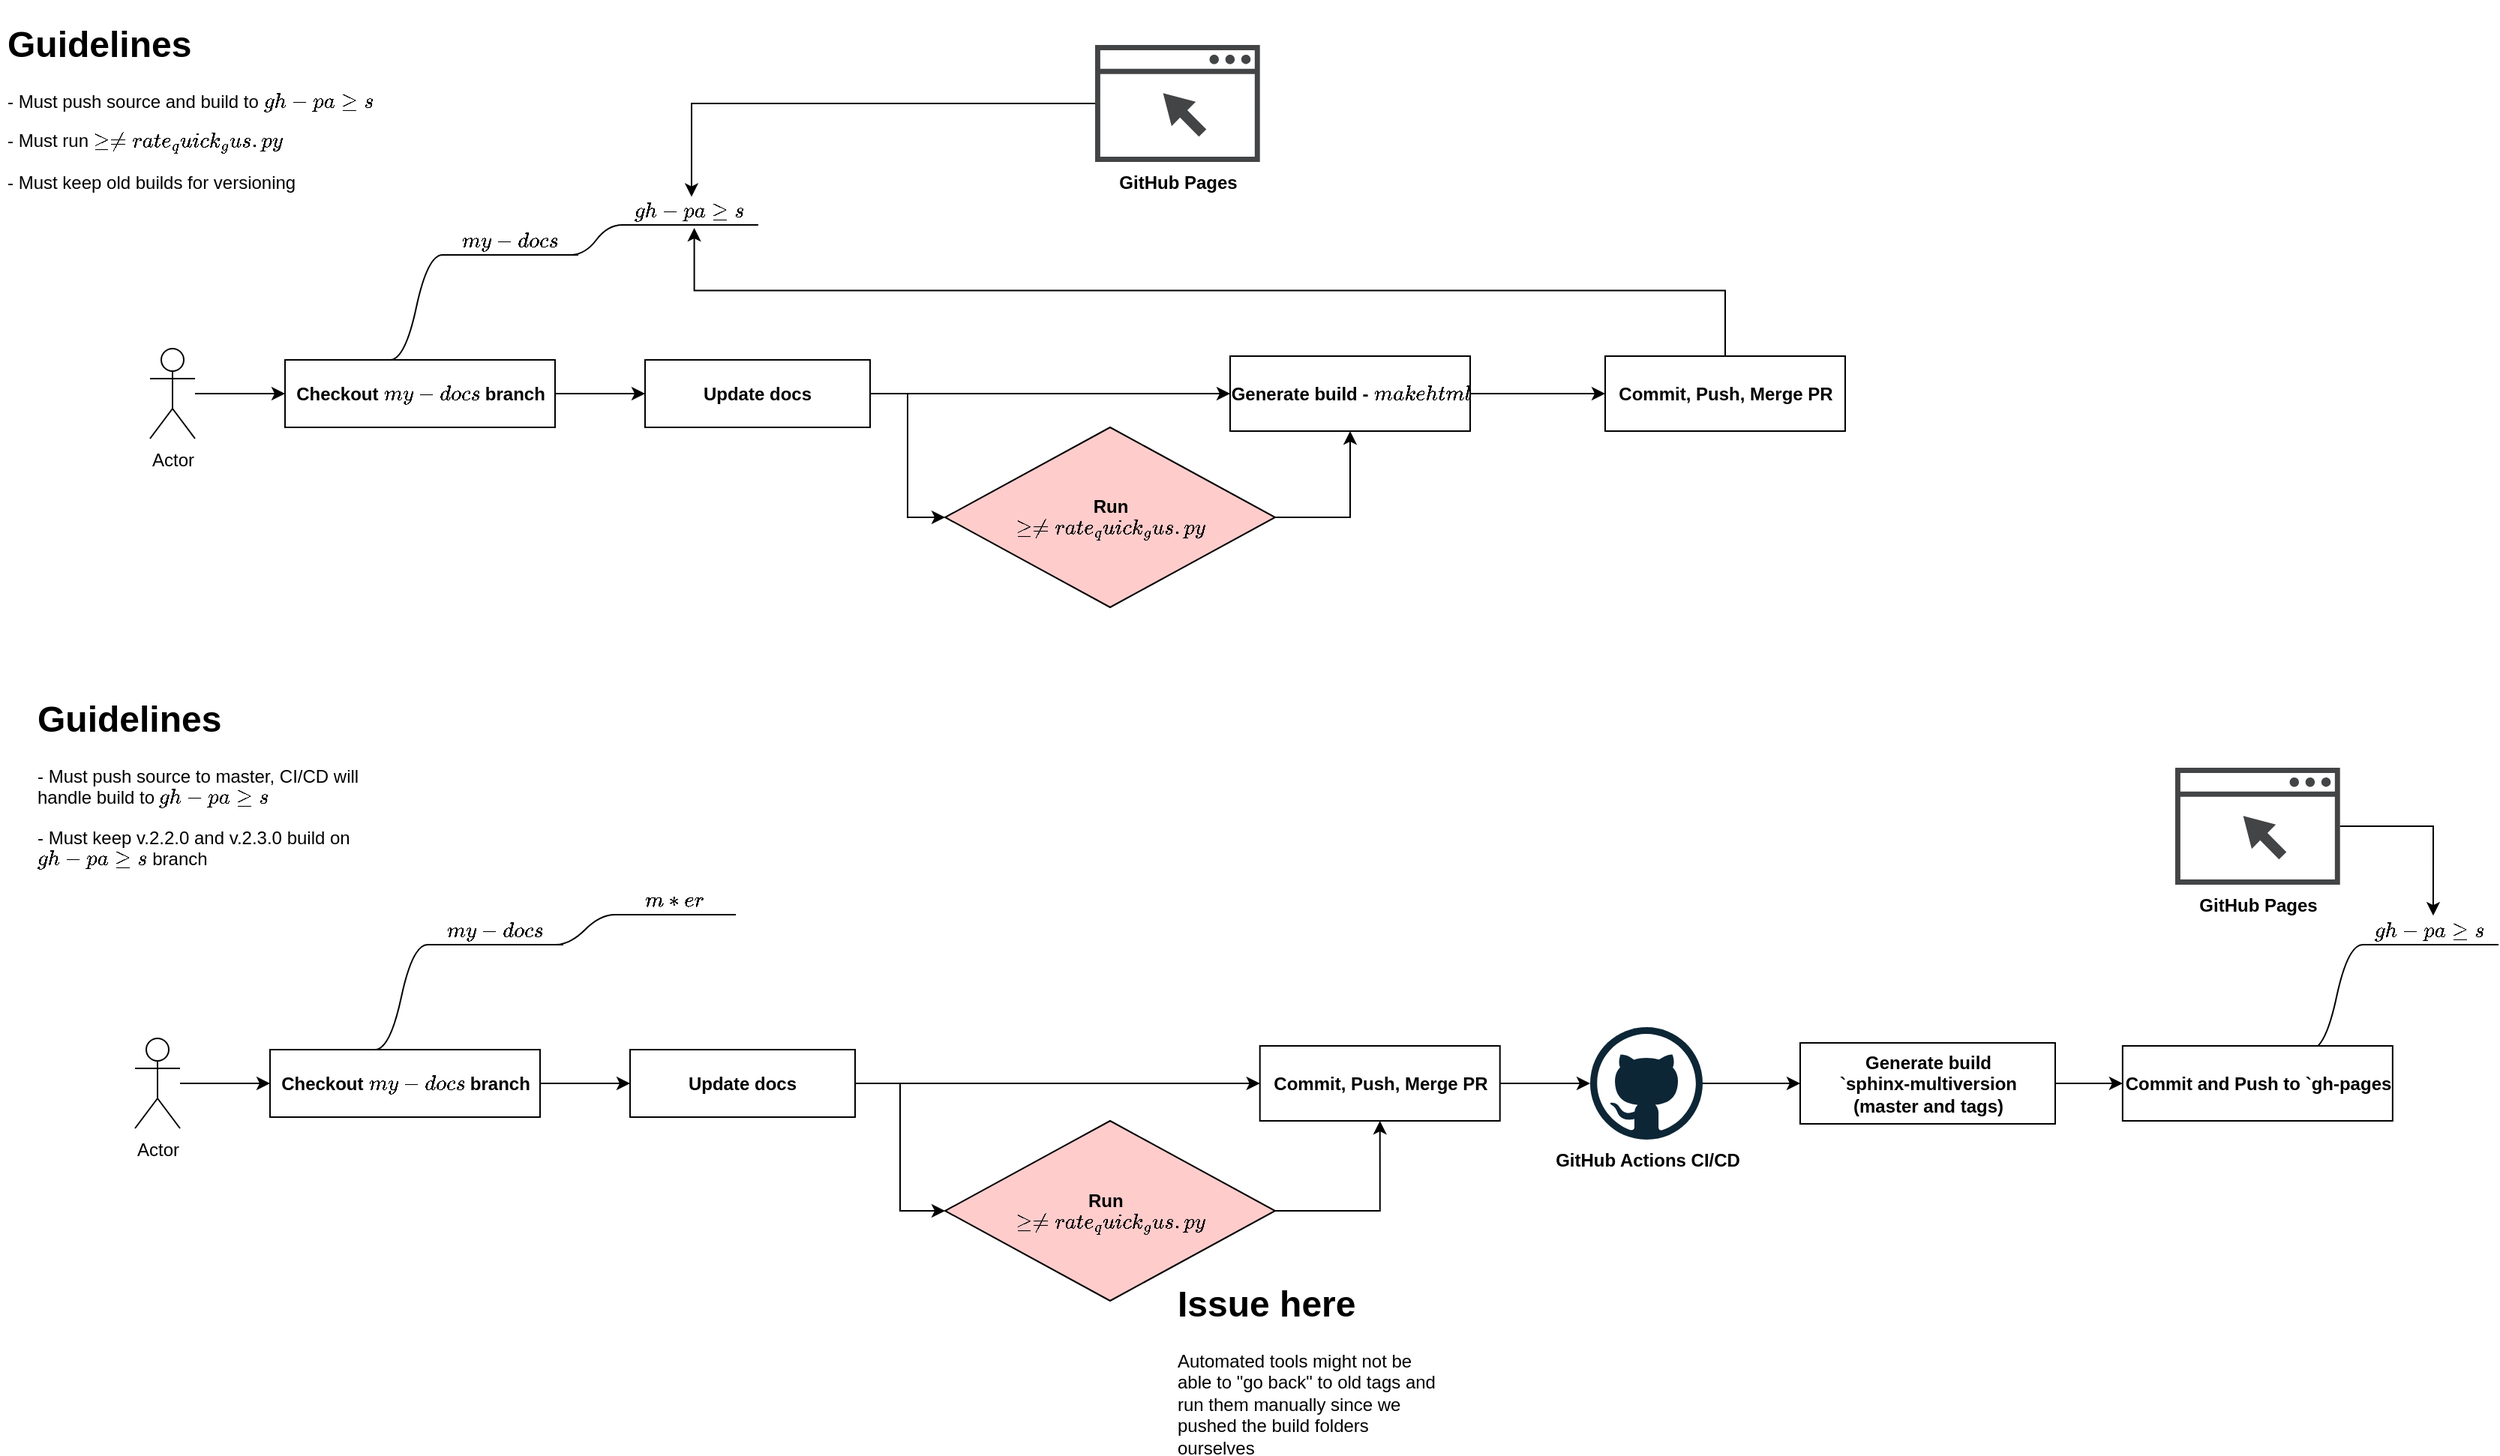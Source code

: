 <mxfile version="14.2.4" type="embed">
    <diagram id="Jcp1tCNx2nbu6LUJsG4c" name="Page-1">
        <mxGraphModel dx="3116" dy="2342" grid="1" gridSize="10" guides="1" tooltips="1" connect="1" arrows="1" fold="1" page="1" pageScale="1" pageWidth="850" pageHeight="1100" math="0" shadow="0">
            <root>
                <mxCell id="0"/>
                <mxCell id="1" parent="0"/>
                <mxCell id="45" style="edgeStyle=orthogonalEdgeStyle;rounded=0;orthogonalLoop=1;jettySize=auto;html=1;entryX=0;entryY=0.5;entryDx=0;entryDy=0;" edge="1" parent="1" source="3" target="11">
                    <mxGeometry relative="1" as="geometry"/>
                </mxCell>
                <mxCell id="3" value="Actor" style="shape=umlActor;verticalLabelPosition=bottom;verticalAlign=top;html=1;outlineConnect=0;" vertex="1" parent="1">
                    <mxGeometry y="152.5" width="30" height="60" as="geometry"/>
                </mxCell>
                <mxCell id="21" style="edgeStyle=orthogonalEdgeStyle;rounded=0;orthogonalLoop=1;jettySize=auto;html=1;exitX=1;exitY=0.5;exitDx=0;exitDy=0;" edge="1" parent="1" source="23" target="9">
                    <mxGeometry relative="1" as="geometry">
                        <mxPoint x="730" y="262.5" as="sourcePoint"/>
                    </mxGeometry>
                </mxCell>
                <mxCell id="26" style="edgeStyle=orthogonalEdgeStyle;rounded=0;orthogonalLoop=1;jettySize=auto;html=1;" edge="1" parent="1" source="12" target="9">
                    <mxGeometry relative="1" as="geometry"/>
                </mxCell>
                <mxCell id="33" style="edgeStyle=orthogonalEdgeStyle;rounded=0;orthogonalLoop=1;jettySize=auto;html=1;entryX=0;entryY=0.5;entryDx=0;entryDy=0;" edge="1" parent="1" source="9" target="32">
                    <mxGeometry relative="1" as="geometry"/>
                </mxCell>
                <mxCell id="9" value="Generate build - `make html`" style="html=1;dashed=0;whitespace=wrap;fontStyle=1" vertex="1" parent="1">
                    <mxGeometry x="720" y="157.5" width="160" height="50" as="geometry"/>
                </mxCell>
                <mxCell id="19" style="edgeStyle=orthogonalEdgeStyle;rounded=0;orthogonalLoop=1;jettySize=auto;html=1;" edge="1" parent="1" source="11" target="12">
                    <mxGeometry relative="1" as="geometry"/>
                </mxCell>
                <mxCell id="11" value="Checkout `my-docs` branch" style="html=1;dashed=0;whitespace=wrap;fontStyle=1" vertex="1" parent="1">
                    <mxGeometry x="90" y="160" width="180" height="45" as="geometry"/>
                </mxCell>
                <mxCell id="30" style="edgeStyle=orthogonalEdgeStyle;rounded=0;orthogonalLoop=1;jettySize=auto;html=1;entryX=0;entryY=0.5;entryDx=0;entryDy=0;" edge="1" parent="1" source="12" target="23">
                    <mxGeometry relative="1" as="geometry"/>
                </mxCell>
                <mxCell id="12" value="Update docs" style="rounded=0;whiteSpace=wrap;html=1;fontStyle=1" vertex="1" parent="1">
                    <mxGeometry x="330" y="160" width="150" height="45" as="geometry"/>
                </mxCell>
                <mxCell id="13" value="`my-docs`" style="whiteSpace=wrap;html=1;shape=partialRectangle;top=0;left=0;bottom=1;right=0;points=[[0,1],[1,1]];fillColor=none;align=center;verticalAlign=bottom;routingCenterY=0.5;snapToPoint=1;recursiveResize=0;autosize=1;treeFolding=1;treeMoving=1;newEdgeStyle={&quot;edgeStyle&quot;:&quot;entityRelationEdgeStyle&quot;,&quot;startArrow&quot;:&quot;none&quot;,&quot;endArrow&quot;:&quot;none&quot;,&quot;segment&quot;:10,&quot;curved&quot;:1};fontStyle=1" vertex="1" parent="1">
                    <mxGeometry x="195" y="70" width="90" height="20" as="geometry"/>
                </mxCell>
                <mxCell id="14" value="" style="edgeStyle=entityRelationEdgeStyle;startArrow=none;endArrow=none;segment=10;curved=1;entryX=0;entryY=1;entryDx=0;entryDy=0;" edge="1" target="13" parent="1">
                    <mxGeometry relative="1" as="geometry">
                        <mxPoint x="160" y="160" as="sourcePoint"/>
                        <mxPoint x="195" y="140" as="targetPoint"/>
                    </mxGeometry>
                </mxCell>
                <mxCell id="16" value="`gh-pages`" style="whiteSpace=wrap;html=1;shape=partialRectangle;top=0;left=0;bottom=1;right=0;points=[[0,1],[1,1]];fillColor=none;align=center;verticalAlign=bottom;routingCenterY=0.5;snapToPoint=1;recursiveResize=0;autosize=1;treeFolding=1;treeMoving=1;newEdgeStyle={&quot;edgeStyle&quot;:&quot;entityRelationEdgeStyle&quot;,&quot;startArrow&quot;:&quot;none&quot;,&quot;endArrow&quot;:&quot;none&quot;,&quot;segment&quot;:10,&quot;curved&quot;:1};fontStyle=1" vertex="1" parent="1">
                    <mxGeometry x="315" y="50" width="90" height="20" as="geometry"/>
                </mxCell>
                <mxCell id="17" value="" style="edgeStyle=entityRelationEdgeStyle;startArrow=none;endArrow=none;segment=10;curved=1;" edge="1" target="16" parent="1">
                    <mxGeometry relative="1" as="geometry">
                        <mxPoint x="280" y="90" as="sourcePoint"/>
                    </mxGeometry>
                </mxCell>
                <mxCell id="23" value="Run&lt;br&gt;`generate_quick_guides.py`" style="shape=rhombus;html=1;dashed=0;whitespace=wrap;perimeter=rhombusPerimeter;fillColor=#FFCCCC;fontStyle=1" vertex="1" parent="1">
                    <mxGeometry x="530" y="205" width="220" height="120" as="geometry"/>
                </mxCell>
                <mxCell id="85" style="edgeStyle=orthogonalEdgeStyle;rounded=0;orthogonalLoop=1;jettySize=auto;html=1;exitX=0.5;exitY=0;exitDx=0;exitDy=0;entryX=0.531;entryY=1.101;entryDx=0;entryDy=0;entryPerimeter=0;" edge="1" parent="1" source="32" target="16">
                    <mxGeometry relative="1" as="geometry"/>
                </mxCell>
                <mxCell id="32" value="Commit, Push, Merge PR" style="html=1;dashed=0;whitespace=wrap;fontStyle=1" vertex="1" parent="1">
                    <mxGeometry x="970" y="157.5" width="160" height="50" as="geometry"/>
                </mxCell>
                <mxCell id="44" style="edgeStyle=orthogonalEdgeStyle;rounded=0;orthogonalLoop=1;jettySize=auto;html=1;entryX=0.511;entryY=0.063;entryDx=0;entryDy=0;entryPerimeter=0;" edge="1" parent="1" source="39" target="16">
                    <mxGeometry relative="1" as="geometry"/>
                </mxCell>
                <mxCell id="39" value="GitHub Pages" style="pointerEvents=1;shadow=0;dashed=0;html=1;strokeColor=none;fillColor=#434445;aspect=fixed;labelPosition=center;verticalLabelPosition=bottom;verticalAlign=top;align=center;outlineConnect=0;shape=mxgraph.vvd.web_browser;fontStyle=1" vertex="1" parent="1">
                    <mxGeometry x="630" y="-50" width="109.86" height="78" as="geometry"/>
                </mxCell>
                <mxCell id="49" style="edgeStyle=orthogonalEdgeStyle;rounded=0;orthogonalLoop=1;jettySize=auto;html=1;entryX=0;entryY=0.5;entryDx=0;entryDy=0;" edge="1" parent="1" source="50" target="56">
                    <mxGeometry relative="1" as="geometry"/>
                </mxCell>
                <mxCell id="50" value="Actor" style="shape=umlActor;verticalLabelPosition=bottom;verticalAlign=top;html=1;outlineConnect=0;" vertex="1" parent="1">
                    <mxGeometry x="-10" y="612.5" width="30" height="60" as="geometry"/>
                </mxCell>
                <mxCell id="52" style="edgeStyle=orthogonalEdgeStyle;rounded=0;orthogonalLoop=1;jettySize=auto;html=1;entryX=0;entryY=0.5;entryDx=0;entryDy=0;" edge="1" parent="1" source="58" target="65">
                    <mxGeometry relative="1" as="geometry">
                        <mxPoint x="750" y="642.5" as="targetPoint"/>
                    </mxGeometry>
                </mxCell>
                <mxCell id="55" style="edgeStyle=orthogonalEdgeStyle;rounded=0;orthogonalLoop=1;jettySize=auto;html=1;" edge="1" parent="1" source="56" target="58">
                    <mxGeometry relative="1" as="geometry"/>
                </mxCell>
                <mxCell id="56" value="Checkout `my-docs` branch" style="html=1;dashed=0;whitespace=wrap;fontStyle=1" vertex="1" parent="1">
                    <mxGeometry x="80" y="620" width="180" height="45" as="geometry"/>
                </mxCell>
                <mxCell id="57" style="edgeStyle=orthogonalEdgeStyle;rounded=0;orthogonalLoop=1;jettySize=auto;html=1;entryX=0;entryY=0.5;entryDx=0;entryDy=0;" edge="1" parent="1" source="58" target="63">
                    <mxGeometry relative="1" as="geometry"/>
                </mxCell>
                <mxCell id="58" value="Update docs" style="rounded=0;whiteSpace=wrap;html=1;fontStyle=1" vertex="1" parent="1">
                    <mxGeometry x="320" y="620" width="150" height="45" as="geometry"/>
                </mxCell>
                <mxCell id="59" value="`my-docs`" style="whiteSpace=wrap;html=1;shape=partialRectangle;top=0;left=0;bottom=1;right=0;points=[[0,1],[1,1]];fillColor=none;align=center;verticalAlign=bottom;routingCenterY=0.5;snapToPoint=1;recursiveResize=0;autosize=1;treeFolding=1;treeMoving=1;newEdgeStyle={&quot;edgeStyle&quot;:&quot;entityRelationEdgeStyle&quot;,&quot;startArrow&quot;:&quot;none&quot;,&quot;endArrow&quot;:&quot;none&quot;,&quot;segment&quot;:10,&quot;curved&quot;:1};fontStyle=1" vertex="1" parent="1">
                    <mxGeometry x="185" y="530" width="90" height="20" as="geometry"/>
                </mxCell>
                <mxCell id="60" value="" style="edgeStyle=entityRelationEdgeStyle;startArrow=none;endArrow=none;segment=10;curved=1;entryX=0;entryY=1;entryDx=0;entryDy=0;" edge="1" parent="1" target="59">
                    <mxGeometry relative="1" as="geometry">
                        <mxPoint x="150" y="620" as="sourcePoint"/>
                        <mxPoint x="185" y="600" as="targetPoint"/>
                    </mxGeometry>
                </mxCell>
                <mxCell id="61" value="`master`" style="whiteSpace=wrap;html=1;shape=partialRectangle;top=0;left=0;bottom=1;right=0;points=[[0,1],[1,1]];fillColor=none;align=center;verticalAlign=bottom;routingCenterY=0.5;snapToPoint=1;recursiveResize=0;autosize=1;treeFolding=1;treeMoving=1;newEdgeStyle={&quot;edgeStyle&quot;:&quot;entityRelationEdgeStyle&quot;,&quot;startArrow&quot;:&quot;none&quot;,&quot;endArrow&quot;:&quot;none&quot;,&quot;segment&quot;:10,&quot;curved&quot;:1};fontStyle=1" vertex="1" parent="1">
                    <mxGeometry x="310" y="510" width="80" height="20" as="geometry"/>
                </mxCell>
                <mxCell id="62" value="" style="edgeStyle=entityRelationEdgeStyle;startArrow=none;endArrow=none;segment=10;curved=1;" edge="1" parent="1" target="61">
                    <mxGeometry relative="1" as="geometry">
                        <mxPoint x="270" y="550" as="sourcePoint"/>
                    </mxGeometry>
                </mxCell>
                <mxCell id="72" style="edgeStyle=orthogonalEdgeStyle;rounded=0;orthogonalLoop=1;jettySize=auto;html=1;entryX=0.5;entryY=1;entryDx=0;entryDy=0;exitX=1;exitY=0.5;exitDx=0;exitDy=0;" edge="1" parent="1" source="63" target="65">
                    <mxGeometry relative="1" as="geometry"/>
                </mxCell>
                <mxCell id="63" value="Run&amp;nbsp;&amp;nbsp;&lt;br&gt;`generate_quick_guides.py`" style="shape=rhombus;html=1;dashed=0;whitespace=wrap;perimeter=rhombusPerimeter;fillColor=#FFCCCC;fontStyle=1" vertex="1" parent="1">
                    <mxGeometry x="530" y="667.5" width="220" height="120" as="geometry"/>
                </mxCell>
                <mxCell id="71" style="edgeStyle=orthogonalEdgeStyle;rounded=0;orthogonalLoop=1;jettySize=auto;html=1;" edge="1" parent="1" source="65" target="70">
                    <mxGeometry relative="1" as="geometry"/>
                </mxCell>
                <mxCell id="65" value="Commit, Push, Merge PR" style="html=1;dashed=0;whitespace=wrap;fontStyle=1" vertex="1" parent="1">
                    <mxGeometry x="739.86" y="617.5" width="160" height="50" as="geometry"/>
                </mxCell>
                <mxCell id="83" style="edgeStyle=orthogonalEdgeStyle;rounded=0;orthogonalLoop=1;jettySize=auto;html=1;entryX=0.522;entryY=0.03;entryDx=0;entryDy=0;entryPerimeter=0;" edge="1" parent="1" source="67" target="76">
                    <mxGeometry relative="1" as="geometry"/>
                </mxCell>
                <mxCell id="67" value="GitHub Pages" style="pointerEvents=1;shadow=0;dashed=0;html=1;strokeColor=none;fillColor=#434445;aspect=fixed;labelPosition=center;verticalLabelPosition=bottom;verticalAlign=top;align=center;outlineConnect=0;shape=mxgraph.vvd.web_browser;fontStyle=1" vertex="1" parent="1">
                    <mxGeometry x="1350" y="432" width="109.86" height="78" as="geometry"/>
                </mxCell>
                <mxCell id="79" style="edgeStyle=orthogonalEdgeStyle;rounded=0;orthogonalLoop=1;jettySize=auto;html=1;entryX=0;entryY=0.5;entryDx=0;entryDy=0;" edge="1" parent="1" source="70" target="78">
                    <mxGeometry relative="1" as="geometry"/>
                </mxCell>
                <mxCell id="70" value="GitHub Actions CI/CD" style="dashed=0;outlineConnect=0;html=1;align=center;labelPosition=center;verticalLabelPosition=bottom;verticalAlign=top;shape=mxgraph.weblogos.github;fillColor=#FFCCCC;fontStyle=1" vertex="1" parent="1">
                    <mxGeometry x="960" y="605" width="75" height="75" as="geometry"/>
                </mxCell>
                <mxCell id="76" value="`gh-pages`" style="whiteSpace=wrap;html=1;shape=partialRectangle;top=0;left=0;bottom=1;right=0;points=[[0,1],[1,1]];fillColor=none;align=center;verticalAlign=bottom;routingCenterY=0.5;snapToPoint=1;recursiveResize=0;autosize=1;treeFolding=1;treeMoving=1;newEdgeStyle={&quot;edgeStyle&quot;:&quot;entityRelationEdgeStyle&quot;,&quot;startArrow&quot;:&quot;none&quot;,&quot;endArrow&quot;:&quot;none&quot;,&quot;segment&quot;:10,&quot;curved&quot;:1};" vertex="1" parent="1">
                    <mxGeometry x="1475" y="530" width="90" height="20" as="geometry"/>
                </mxCell>
                <mxCell id="77" value="" style="edgeStyle=entityRelationEdgeStyle;startArrow=none;endArrow=none;segment=10;curved=1;entryX=0;entryY=1;entryDx=0;entryDy=0;" edge="1" parent="1" target="76">
                    <mxGeometry relative="1" as="geometry">
                        <mxPoint x="1440" y="620" as="sourcePoint"/>
                        <mxPoint x="1475" y="600" as="targetPoint"/>
                    </mxGeometry>
                </mxCell>
                <mxCell id="94" style="edgeStyle=orthogonalEdgeStyle;rounded=0;orthogonalLoop=1;jettySize=auto;html=1;" edge="1" parent="1" source="78" target="80">
                    <mxGeometry relative="1" as="geometry"/>
                </mxCell>
                <mxCell id="78" value="Generate build &lt;br&gt;`sphinx-multiversion &lt;br&gt;(master and tags)" style="html=1;dashed=0;whitespace=wrap;fillColor=#FFFFFF;fontStyle=1" vertex="1" parent="1">
                    <mxGeometry x="1100" y="615.5" width="170" height="54" as="geometry"/>
                </mxCell>
                <mxCell id="80" value="Commit and Push to `gh-pages" style="html=1;dashed=0;whitespace=wrap;fontStyle=1" vertex="1" parent="1">
                    <mxGeometry x="1314.93" y="617.5" width="180" height="50" as="geometry"/>
                </mxCell>
                <mxCell id="88" value="&lt;h1&gt;Issue here&lt;/h1&gt;&lt;p&gt;Automated tools might not be able to &quot;go back&quot; to old tags and run them manually since we pushed the build folders ourselves&lt;br&gt;&lt;br&gt;&lt;/p&gt;" style="text;html=1;strokeColor=none;fillColor=none;spacing=5;spacingTop=-20;whiteSpace=wrap;overflow=hidden;rounded=0;" vertex="1" parent="1">
                    <mxGeometry x="680" y="770" width="190" height="120" as="geometry"/>
                </mxCell>
                <mxCell id="91" value="&lt;h1&gt;Guidelines&lt;/h1&gt;&lt;p&gt;- Must push source and build to `gh-pages`&lt;/p&gt;&lt;p&gt;- Must run `generate_quick_guides.py`&lt;/p&gt;&lt;p&gt;- Must keep old builds for versioning&lt;/p&gt;" style="text;html=1;strokeColor=none;fillColor=none;spacing=5;spacingTop=-20;whiteSpace=wrap;overflow=hidden;rounded=0;" vertex="1" parent="1">
                    <mxGeometry x="-100" y="-70" width="260" height="140" as="geometry"/>
                </mxCell>
                <mxCell id="92" value="&lt;h1&gt;Guidelines&lt;/h1&gt;&lt;p&gt;- Must push source to master, CI/CD will handle build to `gh-pages`&lt;/p&gt;&lt;p&gt;- Must keep v.2.2.0 and v.2.3.0 build on `gh-pages` branch&amp;nbsp;&lt;/p&gt;" style="text;html=1;strokeColor=none;fillColor=none;spacing=5;spacingTop=-20;whiteSpace=wrap;overflow=hidden;rounded=0;" vertex="1" parent="1">
                    <mxGeometry x="-80" y="380" width="260" height="140" as="geometry"/>
                </mxCell>
                <mxCell id="95" style="edgeStyle=orthogonalEdgeStyle;rounded=0;orthogonalLoop=1;jettySize=auto;html=1;exitX=0.5;exitY=1;exitDx=0;exitDy=0;" edge="1" parent="1" source="80" target="80">
                    <mxGeometry relative="1" as="geometry"/>
                </mxCell>
            </root>
        </mxGraphModel>
    </diagram>
</mxfile>